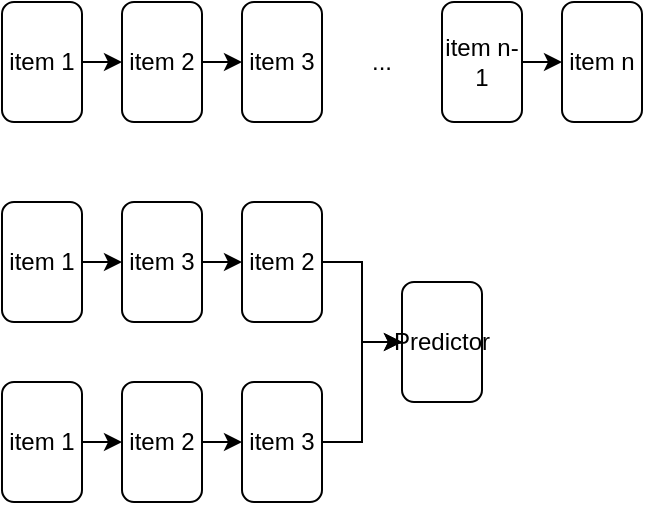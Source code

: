 <mxfile version="16.0.3" type="device"><diagram id="8hzw9DMA5mbAp86MaO5S" name="Page-1"><mxGraphModel dx="1144" dy="662" grid="1" gridSize="10" guides="1" tooltips="1" connect="1" arrows="1" fold="1" page="1" pageScale="1" pageWidth="827" pageHeight="1169" math="0" shadow="0"><root><mxCell id="0"/><mxCell id="1" parent="0"/><mxCell id="rI8k0bBF40-9vXJA-7H4-38" style="edgeStyle=orthogonalEdgeStyle;rounded=0;orthogonalLoop=1;jettySize=auto;html=1;exitX=1;exitY=0.5;exitDx=0;exitDy=0;entryX=0;entryY=0.5;entryDx=0;entryDy=0;" edge="1" parent="1" source="rI8k0bBF40-9vXJA-7H4-39" target="rI8k0bBF40-9vXJA-7H4-41"><mxGeometry relative="1" as="geometry"/></mxCell><mxCell id="rI8k0bBF40-9vXJA-7H4-39" value="item 1" style="rounded=1;whiteSpace=wrap;html=1;" vertex="1" parent="1"><mxGeometry x="160" y="240" width="40" height="60" as="geometry"/></mxCell><mxCell id="rI8k0bBF40-9vXJA-7H4-40" style="edgeStyle=orthogonalEdgeStyle;rounded=0;orthogonalLoop=1;jettySize=auto;html=1;exitX=1;exitY=0.5;exitDx=0;exitDy=0;entryX=0;entryY=0.5;entryDx=0;entryDy=0;" edge="1" parent="1" source="rI8k0bBF40-9vXJA-7H4-41" target="rI8k0bBF40-9vXJA-7H4-42"><mxGeometry relative="1" as="geometry"/></mxCell><mxCell id="rI8k0bBF40-9vXJA-7H4-41" value="&lt;span&gt;item 2&lt;/span&gt;" style="rounded=1;whiteSpace=wrap;html=1;" vertex="1" parent="1"><mxGeometry x="220" y="240" width="40" height="60" as="geometry"/></mxCell><mxCell id="rI8k0bBF40-9vXJA-7H4-42" value="&lt;span&gt;item 3&lt;/span&gt;" style="rounded=1;whiteSpace=wrap;html=1;" vertex="1" parent="1"><mxGeometry x="280" y="240" width="40" height="60" as="geometry"/></mxCell><mxCell id="rI8k0bBF40-9vXJA-7H4-45" style="edgeStyle=orthogonalEdgeStyle;rounded=0;orthogonalLoop=1;jettySize=auto;html=1;exitX=1;exitY=0.5;exitDx=0;exitDy=0;entryX=0;entryY=0.5;entryDx=0;entryDy=0;" edge="1" parent="1" source="rI8k0bBF40-9vXJA-7H4-46" target="rI8k0bBF40-9vXJA-7H4-47"><mxGeometry relative="1" as="geometry"/></mxCell><mxCell id="rI8k0bBF40-9vXJA-7H4-46" value="item n-1" style="rounded=1;whiteSpace=wrap;html=1;" vertex="1" parent="1"><mxGeometry x="380" y="240" width="40" height="60" as="geometry"/></mxCell><mxCell id="rI8k0bBF40-9vXJA-7H4-47" value="&lt;span&gt;item n&lt;/span&gt;" style="rounded=1;whiteSpace=wrap;html=1;" vertex="1" parent="1"><mxGeometry x="440" y="240" width="40" height="60" as="geometry"/></mxCell><mxCell id="rI8k0bBF40-9vXJA-7H4-48" value="..." style="text;html=1;strokeColor=none;fillColor=none;align=center;verticalAlign=middle;whiteSpace=wrap;rounded=0;" vertex="1" parent="1"><mxGeometry x="320" y="255" width="60" height="30" as="geometry"/></mxCell><mxCell id="rI8k0bBF40-9vXJA-7H4-83" style="edgeStyle=orthogonalEdgeStyle;rounded=0;orthogonalLoop=1;jettySize=auto;html=1;exitX=1;exitY=0.5;exitDx=0;exitDy=0;entryX=0;entryY=0.5;entryDx=0;entryDy=0;" edge="1" parent="1" source="rI8k0bBF40-9vXJA-7H4-84" target="rI8k0bBF40-9vXJA-7H4-86"><mxGeometry relative="1" as="geometry"/></mxCell><mxCell id="rI8k0bBF40-9vXJA-7H4-84" value="item 1" style="rounded=1;whiteSpace=wrap;html=1;" vertex="1" parent="1"><mxGeometry x="160" y="340" width="40" height="60" as="geometry"/></mxCell><mxCell id="rI8k0bBF40-9vXJA-7H4-85" style="edgeStyle=orthogonalEdgeStyle;rounded=0;orthogonalLoop=1;jettySize=auto;html=1;exitX=1;exitY=0.5;exitDx=0;exitDy=0;entryX=0;entryY=0.5;entryDx=0;entryDy=0;" edge="1" parent="1" source="rI8k0bBF40-9vXJA-7H4-86" target="rI8k0bBF40-9vXJA-7H4-87"><mxGeometry relative="1" as="geometry"/></mxCell><mxCell id="rI8k0bBF40-9vXJA-7H4-86" value="&lt;span&gt;item 3&lt;/span&gt;" style="rounded=1;whiteSpace=wrap;html=1;" vertex="1" parent="1"><mxGeometry x="220" y="340" width="40" height="60" as="geometry"/></mxCell><mxCell id="rI8k0bBF40-9vXJA-7H4-98" style="edgeStyle=orthogonalEdgeStyle;rounded=0;orthogonalLoop=1;jettySize=auto;html=1;exitX=1;exitY=0.5;exitDx=0;exitDy=0;entryX=0;entryY=0.5;entryDx=0;entryDy=0;" edge="1" parent="1" source="rI8k0bBF40-9vXJA-7H4-87" target="rI8k0bBF40-9vXJA-7H4-97"><mxGeometry relative="1" as="geometry"/></mxCell><mxCell id="rI8k0bBF40-9vXJA-7H4-87" value="&lt;span&gt;item 2&lt;/span&gt;" style="rounded=1;whiteSpace=wrap;html=1;" vertex="1" parent="1"><mxGeometry x="280" y="340" width="40" height="60" as="geometry"/></mxCell><mxCell id="rI8k0bBF40-9vXJA-7H4-95" style="edgeStyle=orthogonalEdgeStyle;rounded=0;orthogonalLoop=1;jettySize=auto;html=1;exitX=1;exitY=0.5;exitDx=0;exitDy=0;entryX=0;entryY=0.5;entryDx=0;entryDy=0;" edge="1" parent="1" source="rI8k0bBF40-9vXJA-7H4-92" target="rI8k0bBF40-9vXJA-7H4-93"><mxGeometry relative="1" as="geometry"/></mxCell><mxCell id="rI8k0bBF40-9vXJA-7H4-92" value="item 1" style="rounded=1;whiteSpace=wrap;html=1;" vertex="1" parent="1"><mxGeometry x="160" y="430" width="40" height="60" as="geometry"/></mxCell><mxCell id="rI8k0bBF40-9vXJA-7H4-96" style="edgeStyle=orthogonalEdgeStyle;rounded=0;orthogonalLoop=1;jettySize=auto;html=1;exitX=1;exitY=0.5;exitDx=0;exitDy=0;entryX=0;entryY=0.5;entryDx=0;entryDy=0;" edge="1" parent="1" source="rI8k0bBF40-9vXJA-7H4-93" target="rI8k0bBF40-9vXJA-7H4-94"><mxGeometry relative="1" as="geometry"/></mxCell><mxCell id="rI8k0bBF40-9vXJA-7H4-93" value="&lt;span&gt;item 2&lt;/span&gt;" style="rounded=1;whiteSpace=wrap;html=1;" vertex="1" parent="1"><mxGeometry x="220" y="430" width="40" height="60" as="geometry"/></mxCell><mxCell id="rI8k0bBF40-9vXJA-7H4-99" style="edgeStyle=orthogonalEdgeStyle;rounded=0;orthogonalLoop=1;jettySize=auto;html=1;exitX=1;exitY=0.5;exitDx=0;exitDy=0;entryX=0;entryY=0.5;entryDx=0;entryDy=0;" edge="1" parent="1" source="rI8k0bBF40-9vXJA-7H4-94" target="rI8k0bBF40-9vXJA-7H4-97"><mxGeometry relative="1" as="geometry"/></mxCell><mxCell id="rI8k0bBF40-9vXJA-7H4-94" value="&lt;span&gt;item 3&lt;/span&gt;" style="rounded=1;whiteSpace=wrap;html=1;" vertex="1" parent="1"><mxGeometry x="280" y="430" width="40" height="60" as="geometry"/></mxCell><mxCell id="rI8k0bBF40-9vXJA-7H4-97" value="Predictor" style="rounded=1;whiteSpace=wrap;html=1;" vertex="1" parent="1"><mxGeometry x="360" y="380" width="40" height="60" as="geometry"/></mxCell></root></mxGraphModel></diagram></mxfile>